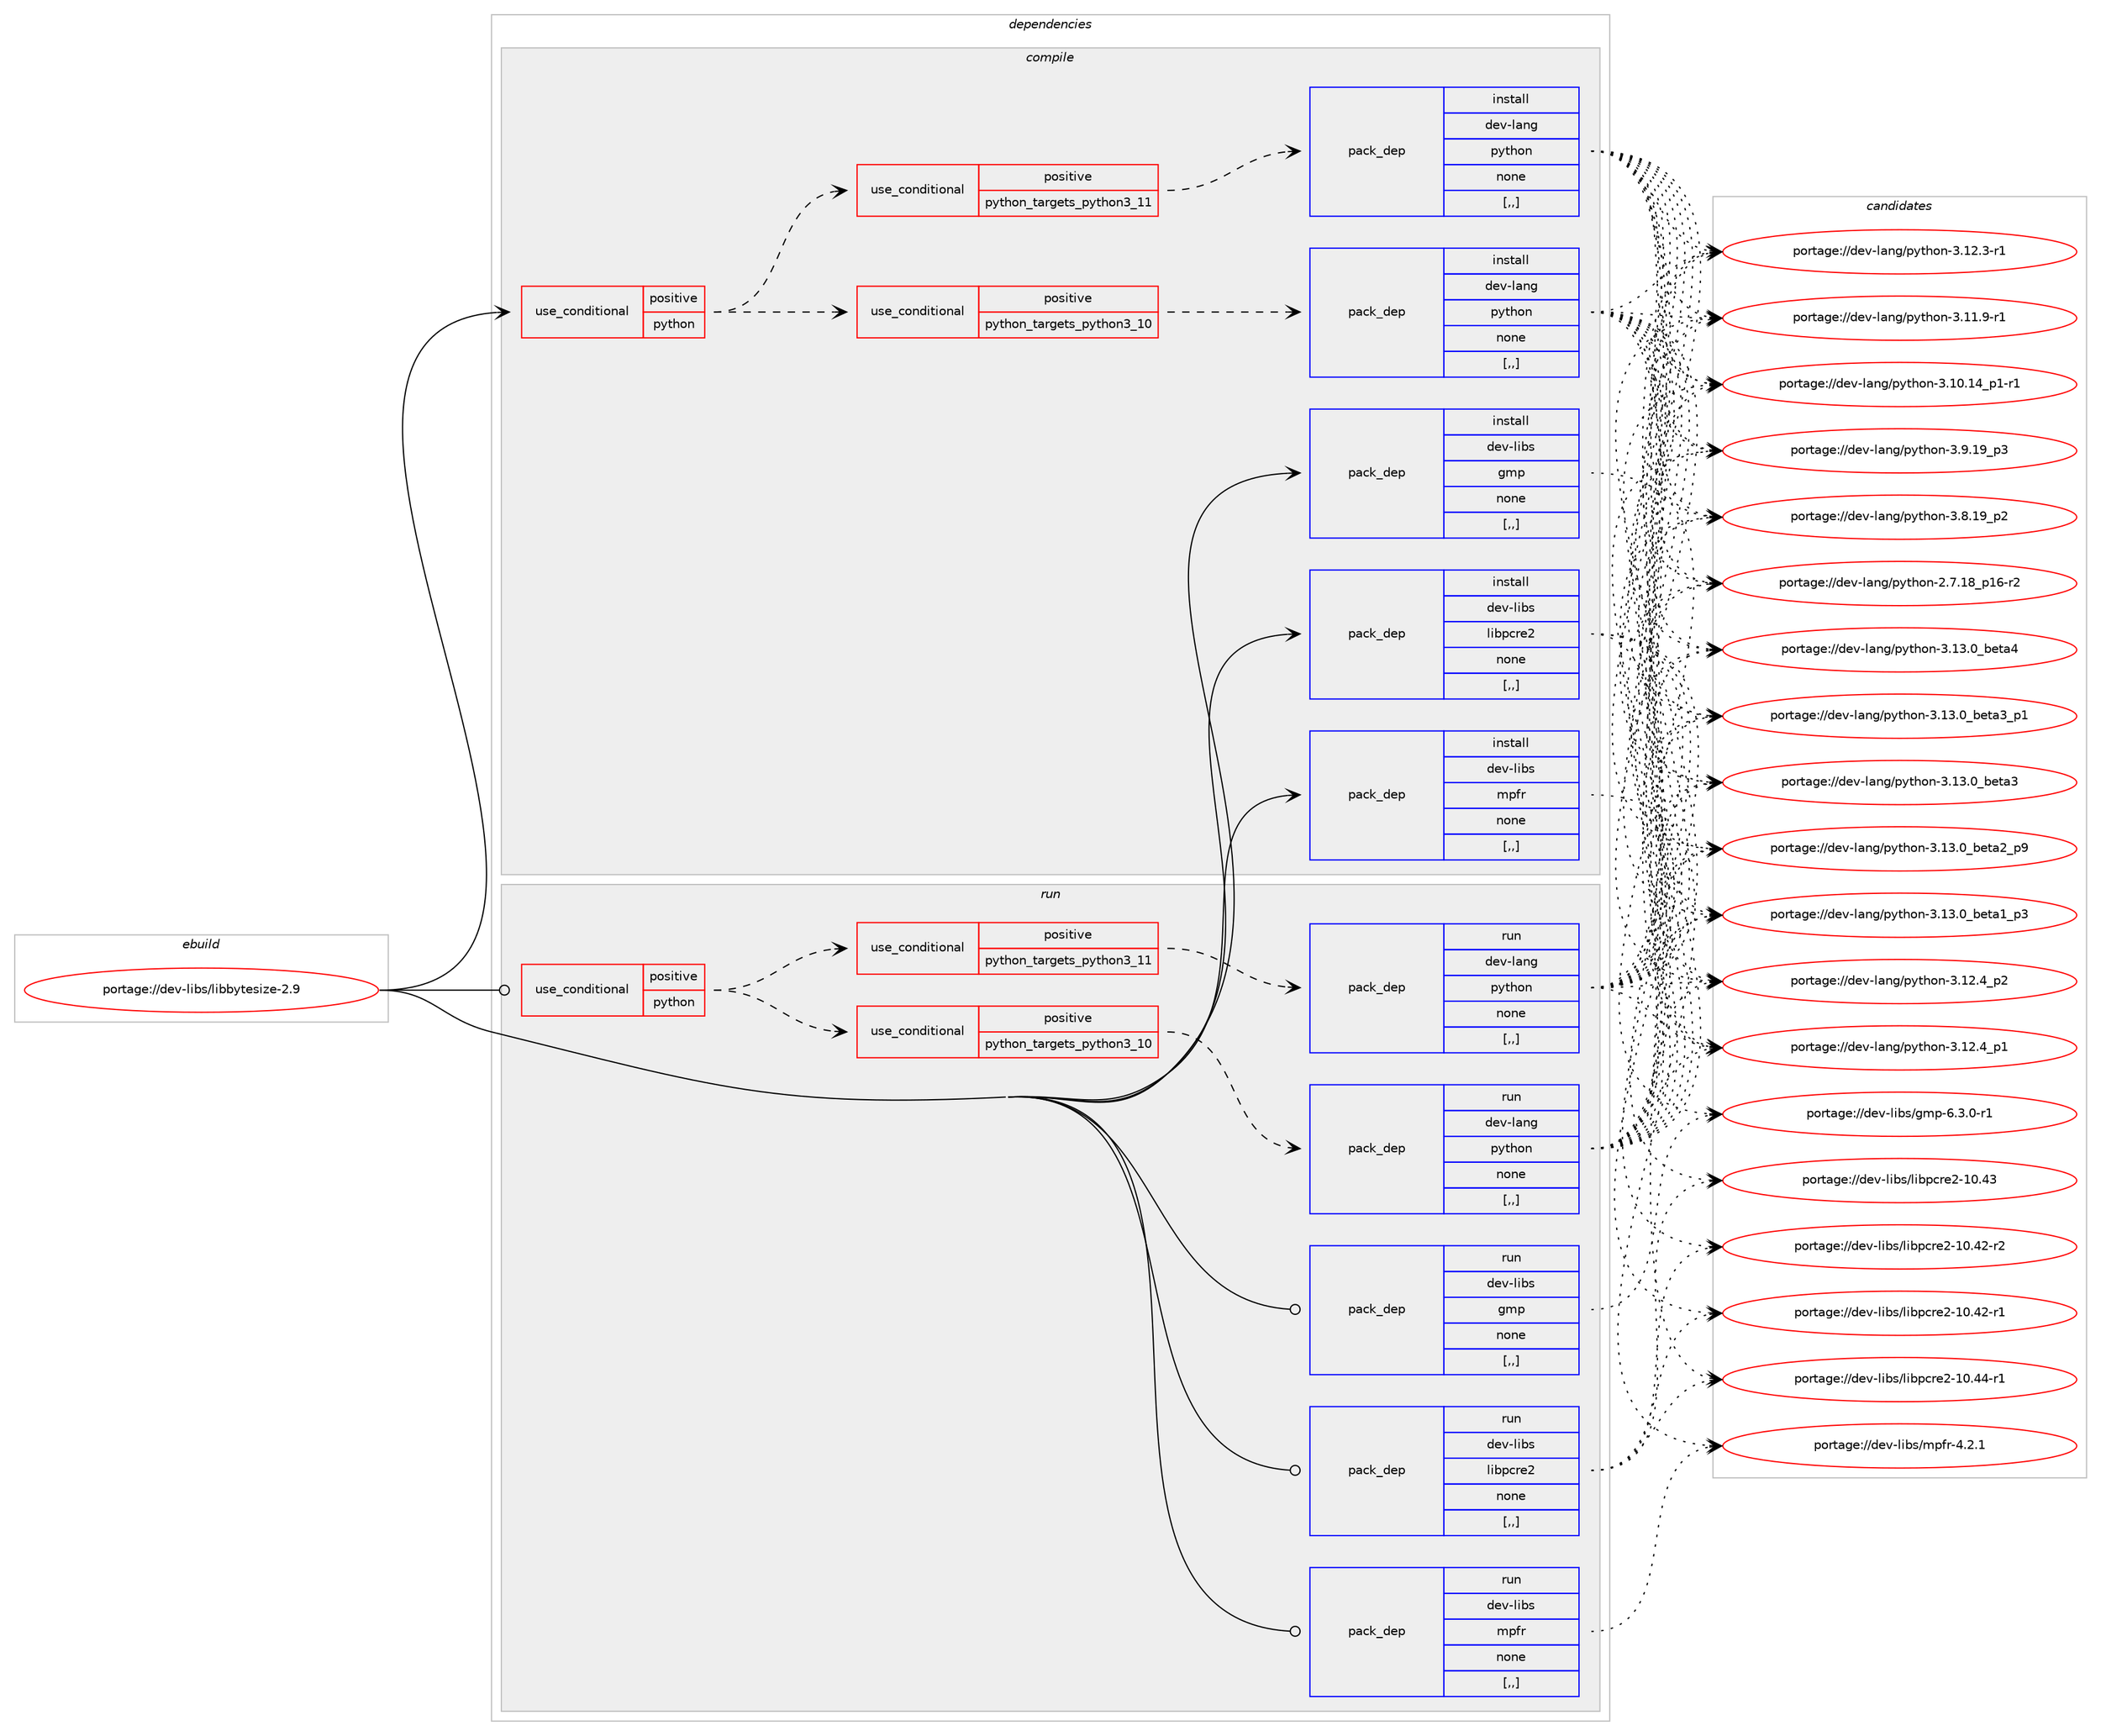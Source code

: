 digraph prolog {

# *************
# Graph options
# *************

newrank=true;
concentrate=true;
compound=true;
graph [rankdir=LR,fontname=Helvetica,fontsize=10,ranksep=1.5];#, ranksep=2.5, nodesep=0.2];
edge  [arrowhead=vee];
node  [fontname=Helvetica,fontsize=10];

# **********
# The ebuild
# **********

subgraph cluster_leftcol {
color=gray;
label=<<i>ebuild</i>>;
id [label="portage://dev-libs/libbytesize-2.9", color=red, width=4, href="../dev-libs/libbytesize-2.9.svg"];
}

# ****************
# The dependencies
# ****************

subgraph cluster_midcol {
color=gray;
label=<<i>dependencies</i>>;
subgraph cluster_compile {
fillcolor="#eeeeee";
style=filled;
label=<<i>compile</i>>;
subgraph cond26634 {
dependency109613 [label=<<TABLE BORDER="0" CELLBORDER="1" CELLSPACING="0" CELLPADDING="4"><TR><TD ROWSPAN="3" CELLPADDING="10">use_conditional</TD></TR><TR><TD>positive</TD></TR><TR><TD>python</TD></TR></TABLE>>, shape=none, color=red];
subgraph cond26635 {
dependency109614 [label=<<TABLE BORDER="0" CELLBORDER="1" CELLSPACING="0" CELLPADDING="4"><TR><TD ROWSPAN="3" CELLPADDING="10">use_conditional</TD></TR><TR><TD>positive</TD></TR><TR><TD>python_targets_python3_10</TD></TR></TABLE>>, shape=none, color=red];
subgraph pack81790 {
dependency109615 [label=<<TABLE BORDER="0" CELLBORDER="1" CELLSPACING="0" CELLPADDING="4" WIDTH="220"><TR><TD ROWSPAN="6" CELLPADDING="30">pack_dep</TD></TR><TR><TD WIDTH="110">install</TD></TR><TR><TD>dev-lang</TD></TR><TR><TD>python</TD></TR><TR><TD>none</TD></TR><TR><TD>[,,]</TD></TR></TABLE>>, shape=none, color=blue];
}
dependency109614:e -> dependency109615:w [weight=20,style="dashed",arrowhead="vee"];
}
dependency109613:e -> dependency109614:w [weight=20,style="dashed",arrowhead="vee"];
subgraph cond26636 {
dependency109616 [label=<<TABLE BORDER="0" CELLBORDER="1" CELLSPACING="0" CELLPADDING="4"><TR><TD ROWSPAN="3" CELLPADDING="10">use_conditional</TD></TR><TR><TD>positive</TD></TR><TR><TD>python_targets_python3_11</TD></TR></TABLE>>, shape=none, color=red];
subgraph pack81791 {
dependency109617 [label=<<TABLE BORDER="0" CELLBORDER="1" CELLSPACING="0" CELLPADDING="4" WIDTH="220"><TR><TD ROWSPAN="6" CELLPADDING="30">pack_dep</TD></TR><TR><TD WIDTH="110">install</TD></TR><TR><TD>dev-lang</TD></TR><TR><TD>python</TD></TR><TR><TD>none</TD></TR><TR><TD>[,,]</TD></TR></TABLE>>, shape=none, color=blue];
}
dependency109616:e -> dependency109617:w [weight=20,style="dashed",arrowhead="vee"];
}
dependency109613:e -> dependency109616:w [weight=20,style="dashed",arrowhead="vee"];
}
id:e -> dependency109613:w [weight=20,style="solid",arrowhead="vee"];
subgraph pack81792 {
dependency109618 [label=<<TABLE BORDER="0" CELLBORDER="1" CELLSPACING="0" CELLPADDING="4" WIDTH="220"><TR><TD ROWSPAN="6" CELLPADDING="30">pack_dep</TD></TR><TR><TD WIDTH="110">install</TD></TR><TR><TD>dev-libs</TD></TR><TR><TD>gmp</TD></TR><TR><TD>none</TD></TR><TR><TD>[,,]</TD></TR></TABLE>>, shape=none, color=blue];
}
id:e -> dependency109618:w [weight=20,style="solid",arrowhead="vee"];
subgraph pack81793 {
dependency109619 [label=<<TABLE BORDER="0" CELLBORDER="1" CELLSPACING="0" CELLPADDING="4" WIDTH="220"><TR><TD ROWSPAN="6" CELLPADDING="30">pack_dep</TD></TR><TR><TD WIDTH="110">install</TD></TR><TR><TD>dev-libs</TD></TR><TR><TD>libpcre2</TD></TR><TR><TD>none</TD></TR><TR><TD>[,,]</TD></TR></TABLE>>, shape=none, color=blue];
}
id:e -> dependency109619:w [weight=20,style="solid",arrowhead="vee"];
subgraph pack81794 {
dependency109620 [label=<<TABLE BORDER="0" CELLBORDER="1" CELLSPACING="0" CELLPADDING="4" WIDTH="220"><TR><TD ROWSPAN="6" CELLPADDING="30">pack_dep</TD></TR><TR><TD WIDTH="110">install</TD></TR><TR><TD>dev-libs</TD></TR><TR><TD>mpfr</TD></TR><TR><TD>none</TD></TR><TR><TD>[,,]</TD></TR></TABLE>>, shape=none, color=blue];
}
id:e -> dependency109620:w [weight=20,style="solid",arrowhead="vee"];
}
subgraph cluster_compileandrun {
fillcolor="#eeeeee";
style=filled;
label=<<i>compile and run</i>>;
}
subgraph cluster_run {
fillcolor="#eeeeee";
style=filled;
label=<<i>run</i>>;
subgraph cond26637 {
dependency109621 [label=<<TABLE BORDER="0" CELLBORDER="1" CELLSPACING="0" CELLPADDING="4"><TR><TD ROWSPAN="3" CELLPADDING="10">use_conditional</TD></TR><TR><TD>positive</TD></TR><TR><TD>python</TD></TR></TABLE>>, shape=none, color=red];
subgraph cond26638 {
dependency109622 [label=<<TABLE BORDER="0" CELLBORDER="1" CELLSPACING="0" CELLPADDING="4"><TR><TD ROWSPAN="3" CELLPADDING="10">use_conditional</TD></TR><TR><TD>positive</TD></TR><TR><TD>python_targets_python3_10</TD></TR></TABLE>>, shape=none, color=red];
subgraph pack81795 {
dependency109623 [label=<<TABLE BORDER="0" CELLBORDER="1" CELLSPACING="0" CELLPADDING="4" WIDTH="220"><TR><TD ROWSPAN="6" CELLPADDING="30">pack_dep</TD></TR><TR><TD WIDTH="110">run</TD></TR><TR><TD>dev-lang</TD></TR><TR><TD>python</TD></TR><TR><TD>none</TD></TR><TR><TD>[,,]</TD></TR></TABLE>>, shape=none, color=blue];
}
dependency109622:e -> dependency109623:w [weight=20,style="dashed",arrowhead="vee"];
}
dependency109621:e -> dependency109622:w [weight=20,style="dashed",arrowhead="vee"];
subgraph cond26639 {
dependency109624 [label=<<TABLE BORDER="0" CELLBORDER="1" CELLSPACING="0" CELLPADDING="4"><TR><TD ROWSPAN="3" CELLPADDING="10">use_conditional</TD></TR><TR><TD>positive</TD></TR><TR><TD>python_targets_python3_11</TD></TR></TABLE>>, shape=none, color=red];
subgraph pack81796 {
dependency109625 [label=<<TABLE BORDER="0" CELLBORDER="1" CELLSPACING="0" CELLPADDING="4" WIDTH="220"><TR><TD ROWSPAN="6" CELLPADDING="30">pack_dep</TD></TR><TR><TD WIDTH="110">run</TD></TR><TR><TD>dev-lang</TD></TR><TR><TD>python</TD></TR><TR><TD>none</TD></TR><TR><TD>[,,]</TD></TR></TABLE>>, shape=none, color=blue];
}
dependency109624:e -> dependency109625:w [weight=20,style="dashed",arrowhead="vee"];
}
dependency109621:e -> dependency109624:w [weight=20,style="dashed",arrowhead="vee"];
}
id:e -> dependency109621:w [weight=20,style="solid",arrowhead="odot"];
subgraph pack81797 {
dependency109626 [label=<<TABLE BORDER="0" CELLBORDER="1" CELLSPACING="0" CELLPADDING="4" WIDTH="220"><TR><TD ROWSPAN="6" CELLPADDING="30">pack_dep</TD></TR><TR><TD WIDTH="110">run</TD></TR><TR><TD>dev-libs</TD></TR><TR><TD>gmp</TD></TR><TR><TD>none</TD></TR><TR><TD>[,,]</TD></TR></TABLE>>, shape=none, color=blue];
}
id:e -> dependency109626:w [weight=20,style="solid",arrowhead="odot"];
subgraph pack81798 {
dependency109627 [label=<<TABLE BORDER="0" CELLBORDER="1" CELLSPACING="0" CELLPADDING="4" WIDTH="220"><TR><TD ROWSPAN="6" CELLPADDING="30">pack_dep</TD></TR><TR><TD WIDTH="110">run</TD></TR><TR><TD>dev-libs</TD></TR><TR><TD>libpcre2</TD></TR><TR><TD>none</TD></TR><TR><TD>[,,]</TD></TR></TABLE>>, shape=none, color=blue];
}
id:e -> dependency109627:w [weight=20,style="solid",arrowhead="odot"];
subgraph pack81799 {
dependency109628 [label=<<TABLE BORDER="0" CELLBORDER="1" CELLSPACING="0" CELLPADDING="4" WIDTH="220"><TR><TD ROWSPAN="6" CELLPADDING="30">pack_dep</TD></TR><TR><TD WIDTH="110">run</TD></TR><TR><TD>dev-libs</TD></TR><TR><TD>mpfr</TD></TR><TR><TD>none</TD></TR><TR><TD>[,,]</TD></TR></TABLE>>, shape=none, color=blue];
}
id:e -> dependency109628:w [weight=20,style="solid",arrowhead="odot"];
}
}

# **************
# The candidates
# **************

subgraph cluster_choices {
rank=same;
color=gray;
label=<<i>candidates</i>>;

subgraph choice81790 {
color=black;
nodesep=1;
choice1001011184510897110103471121211161041111104551464951464895981011169752 [label="portage://dev-lang/python-3.13.0_beta4", color=red, width=4,href="../dev-lang/python-3.13.0_beta4.svg"];
choice10010111845108971101034711212111610411111045514649514648959810111697519511249 [label="portage://dev-lang/python-3.13.0_beta3_p1", color=red, width=4,href="../dev-lang/python-3.13.0_beta3_p1.svg"];
choice1001011184510897110103471121211161041111104551464951464895981011169751 [label="portage://dev-lang/python-3.13.0_beta3", color=red, width=4,href="../dev-lang/python-3.13.0_beta3.svg"];
choice10010111845108971101034711212111610411111045514649514648959810111697509511257 [label="portage://dev-lang/python-3.13.0_beta2_p9", color=red, width=4,href="../dev-lang/python-3.13.0_beta2_p9.svg"];
choice10010111845108971101034711212111610411111045514649514648959810111697499511251 [label="portage://dev-lang/python-3.13.0_beta1_p3", color=red, width=4,href="../dev-lang/python-3.13.0_beta1_p3.svg"];
choice100101118451089711010347112121116104111110455146495046529511250 [label="portage://dev-lang/python-3.12.4_p2", color=red, width=4,href="../dev-lang/python-3.12.4_p2.svg"];
choice100101118451089711010347112121116104111110455146495046529511249 [label="portage://dev-lang/python-3.12.4_p1", color=red, width=4,href="../dev-lang/python-3.12.4_p1.svg"];
choice100101118451089711010347112121116104111110455146495046514511449 [label="portage://dev-lang/python-3.12.3-r1", color=red, width=4,href="../dev-lang/python-3.12.3-r1.svg"];
choice100101118451089711010347112121116104111110455146494946574511449 [label="portage://dev-lang/python-3.11.9-r1", color=red, width=4,href="../dev-lang/python-3.11.9-r1.svg"];
choice100101118451089711010347112121116104111110455146494846495295112494511449 [label="portage://dev-lang/python-3.10.14_p1-r1", color=red, width=4,href="../dev-lang/python-3.10.14_p1-r1.svg"];
choice100101118451089711010347112121116104111110455146574649579511251 [label="portage://dev-lang/python-3.9.19_p3", color=red, width=4,href="../dev-lang/python-3.9.19_p3.svg"];
choice100101118451089711010347112121116104111110455146564649579511250 [label="portage://dev-lang/python-3.8.19_p2", color=red, width=4,href="../dev-lang/python-3.8.19_p2.svg"];
choice100101118451089711010347112121116104111110455046554649569511249544511450 [label="portage://dev-lang/python-2.7.18_p16-r2", color=red, width=4,href="../dev-lang/python-2.7.18_p16-r2.svg"];
dependency109615:e -> choice1001011184510897110103471121211161041111104551464951464895981011169752:w [style=dotted,weight="100"];
dependency109615:e -> choice10010111845108971101034711212111610411111045514649514648959810111697519511249:w [style=dotted,weight="100"];
dependency109615:e -> choice1001011184510897110103471121211161041111104551464951464895981011169751:w [style=dotted,weight="100"];
dependency109615:e -> choice10010111845108971101034711212111610411111045514649514648959810111697509511257:w [style=dotted,weight="100"];
dependency109615:e -> choice10010111845108971101034711212111610411111045514649514648959810111697499511251:w [style=dotted,weight="100"];
dependency109615:e -> choice100101118451089711010347112121116104111110455146495046529511250:w [style=dotted,weight="100"];
dependency109615:e -> choice100101118451089711010347112121116104111110455146495046529511249:w [style=dotted,weight="100"];
dependency109615:e -> choice100101118451089711010347112121116104111110455146495046514511449:w [style=dotted,weight="100"];
dependency109615:e -> choice100101118451089711010347112121116104111110455146494946574511449:w [style=dotted,weight="100"];
dependency109615:e -> choice100101118451089711010347112121116104111110455146494846495295112494511449:w [style=dotted,weight="100"];
dependency109615:e -> choice100101118451089711010347112121116104111110455146574649579511251:w [style=dotted,weight="100"];
dependency109615:e -> choice100101118451089711010347112121116104111110455146564649579511250:w [style=dotted,weight="100"];
dependency109615:e -> choice100101118451089711010347112121116104111110455046554649569511249544511450:w [style=dotted,weight="100"];
}
subgraph choice81791 {
color=black;
nodesep=1;
choice1001011184510897110103471121211161041111104551464951464895981011169752 [label="portage://dev-lang/python-3.13.0_beta4", color=red, width=4,href="../dev-lang/python-3.13.0_beta4.svg"];
choice10010111845108971101034711212111610411111045514649514648959810111697519511249 [label="portage://dev-lang/python-3.13.0_beta3_p1", color=red, width=4,href="../dev-lang/python-3.13.0_beta3_p1.svg"];
choice1001011184510897110103471121211161041111104551464951464895981011169751 [label="portage://dev-lang/python-3.13.0_beta3", color=red, width=4,href="../dev-lang/python-3.13.0_beta3.svg"];
choice10010111845108971101034711212111610411111045514649514648959810111697509511257 [label="portage://dev-lang/python-3.13.0_beta2_p9", color=red, width=4,href="../dev-lang/python-3.13.0_beta2_p9.svg"];
choice10010111845108971101034711212111610411111045514649514648959810111697499511251 [label="portage://dev-lang/python-3.13.0_beta1_p3", color=red, width=4,href="../dev-lang/python-3.13.0_beta1_p3.svg"];
choice100101118451089711010347112121116104111110455146495046529511250 [label="portage://dev-lang/python-3.12.4_p2", color=red, width=4,href="../dev-lang/python-3.12.4_p2.svg"];
choice100101118451089711010347112121116104111110455146495046529511249 [label="portage://dev-lang/python-3.12.4_p1", color=red, width=4,href="../dev-lang/python-3.12.4_p1.svg"];
choice100101118451089711010347112121116104111110455146495046514511449 [label="portage://dev-lang/python-3.12.3-r1", color=red, width=4,href="../dev-lang/python-3.12.3-r1.svg"];
choice100101118451089711010347112121116104111110455146494946574511449 [label="portage://dev-lang/python-3.11.9-r1", color=red, width=4,href="../dev-lang/python-3.11.9-r1.svg"];
choice100101118451089711010347112121116104111110455146494846495295112494511449 [label="portage://dev-lang/python-3.10.14_p1-r1", color=red, width=4,href="../dev-lang/python-3.10.14_p1-r1.svg"];
choice100101118451089711010347112121116104111110455146574649579511251 [label="portage://dev-lang/python-3.9.19_p3", color=red, width=4,href="../dev-lang/python-3.9.19_p3.svg"];
choice100101118451089711010347112121116104111110455146564649579511250 [label="portage://dev-lang/python-3.8.19_p2", color=red, width=4,href="../dev-lang/python-3.8.19_p2.svg"];
choice100101118451089711010347112121116104111110455046554649569511249544511450 [label="portage://dev-lang/python-2.7.18_p16-r2", color=red, width=4,href="../dev-lang/python-2.7.18_p16-r2.svg"];
dependency109617:e -> choice1001011184510897110103471121211161041111104551464951464895981011169752:w [style=dotted,weight="100"];
dependency109617:e -> choice10010111845108971101034711212111610411111045514649514648959810111697519511249:w [style=dotted,weight="100"];
dependency109617:e -> choice1001011184510897110103471121211161041111104551464951464895981011169751:w [style=dotted,weight="100"];
dependency109617:e -> choice10010111845108971101034711212111610411111045514649514648959810111697509511257:w [style=dotted,weight="100"];
dependency109617:e -> choice10010111845108971101034711212111610411111045514649514648959810111697499511251:w [style=dotted,weight="100"];
dependency109617:e -> choice100101118451089711010347112121116104111110455146495046529511250:w [style=dotted,weight="100"];
dependency109617:e -> choice100101118451089711010347112121116104111110455146495046529511249:w [style=dotted,weight="100"];
dependency109617:e -> choice100101118451089711010347112121116104111110455146495046514511449:w [style=dotted,weight="100"];
dependency109617:e -> choice100101118451089711010347112121116104111110455146494946574511449:w [style=dotted,weight="100"];
dependency109617:e -> choice100101118451089711010347112121116104111110455146494846495295112494511449:w [style=dotted,weight="100"];
dependency109617:e -> choice100101118451089711010347112121116104111110455146574649579511251:w [style=dotted,weight="100"];
dependency109617:e -> choice100101118451089711010347112121116104111110455146564649579511250:w [style=dotted,weight="100"];
dependency109617:e -> choice100101118451089711010347112121116104111110455046554649569511249544511450:w [style=dotted,weight="100"];
}
subgraph choice81792 {
color=black;
nodesep=1;
choice1001011184510810598115471031091124554465146484511449 [label="portage://dev-libs/gmp-6.3.0-r1", color=red, width=4,href="../dev-libs/gmp-6.3.0-r1.svg"];
dependency109618:e -> choice1001011184510810598115471031091124554465146484511449:w [style=dotted,weight="100"];
}
subgraph choice81793 {
color=black;
nodesep=1;
choice1001011184510810598115471081059811299114101504549484652524511449 [label="portage://dev-libs/libpcre2-10.44-r1", color=red, width=4,href="../dev-libs/libpcre2-10.44-r1.svg"];
choice100101118451081059811547108105981129911410150454948465251 [label="portage://dev-libs/libpcre2-10.43", color=red, width=4,href="../dev-libs/libpcre2-10.43.svg"];
choice1001011184510810598115471081059811299114101504549484652504511450 [label="portage://dev-libs/libpcre2-10.42-r2", color=red, width=4,href="../dev-libs/libpcre2-10.42-r2.svg"];
choice1001011184510810598115471081059811299114101504549484652504511449 [label="portage://dev-libs/libpcre2-10.42-r1", color=red, width=4,href="../dev-libs/libpcre2-10.42-r1.svg"];
dependency109619:e -> choice1001011184510810598115471081059811299114101504549484652524511449:w [style=dotted,weight="100"];
dependency109619:e -> choice100101118451081059811547108105981129911410150454948465251:w [style=dotted,weight="100"];
dependency109619:e -> choice1001011184510810598115471081059811299114101504549484652504511450:w [style=dotted,weight="100"];
dependency109619:e -> choice1001011184510810598115471081059811299114101504549484652504511449:w [style=dotted,weight="100"];
}
subgraph choice81794 {
color=black;
nodesep=1;
choice100101118451081059811547109112102114455246504649 [label="portage://dev-libs/mpfr-4.2.1", color=red, width=4,href="../dev-libs/mpfr-4.2.1.svg"];
dependency109620:e -> choice100101118451081059811547109112102114455246504649:w [style=dotted,weight="100"];
}
subgraph choice81795 {
color=black;
nodesep=1;
choice1001011184510897110103471121211161041111104551464951464895981011169752 [label="portage://dev-lang/python-3.13.0_beta4", color=red, width=4,href="../dev-lang/python-3.13.0_beta4.svg"];
choice10010111845108971101034711212111610411111045514649514648959810111697519511249 [label="portage://dev-lang/python-3.13.0_beta3_p1", color=red, width=4,href="../dev-lang/python-3.13.0_beta3_p1.svg"];
choice1001011184510897110103471121211161041111104551464951464895981011169751 [label="portage://dev-lang/python-3.13.0_beta3", color=red, width=4,href="../dev-lang/python-3.13.0_beta3.svg"];
choice10010111845108971101034711212111610411111045514649514648959810111697509511257 [label="portage://dev-lang/python-3.13.0_beta2_p9", color=red, width=4,href="../dev-lang/python-3.13.0_beta2_p9.svg"];
choice10010111845108971101034711212111610411111045514649514648959810111697499511251 [label="portage://dev-lang/python-3.13.0_beta1_p3", color=red, width=4,href="../dev-lang/python-3.13.0_beta1_p3.svg"];
choice100101118451089711010347112121116104111110455146495046529511250 [label="portage://dev-lang/python-3.12.4_p2", color=red, width=4,href="../dev-lang/python-3.12.4_p2.svg"];
choice100101118451089711010347112121116104111110455146495046529511249 [label="portage://dev-lang/python-3.12.4_p1", color=red, width=4,href="../dev-lang/python-3.12.4_p1.svg"];
choice100101118451089711010347112121116104111110455146495046514511449 [label="portage://dev-lang/python-3.12.3-r1", color=red, width=4,href="../dev-lang/python-3.12.3-r1.svg"];
choice100101118451089711010347112121116104111110455146494946574511449 [label="portage://dev-lang/python-3.11.9-r1", color=red, width=4,href="../dev-lang/python-3.11.9-r1.svg"];
choice100101118451089711010347112121116104111110455146494846495295112494511449 [label="portage://dev-lang/python-3.10.14_p1-r1", color=red, width=4,href="../dev-lang/python-3.10.14_p1-r1.svg"];
choice100101118451089711010347112121116104111110455146574649579511251 [label="portage://dev-lang/python-3.9.19_p3", color=red, width=4,href="../dev-lang/python-3.9.19_p3.svg"];
choice100101118451089711010347112121116104111110455146564649579511250 [label="portage://dev-lang/python-3.8.19_p2", color=red, width=4,href="../dev-lang/python-3.8.19_p2.svg"];
choice100101118451089711010347112121116104111110455046554649569511249544511450 [label="portage://dev-lang/python-2.7.18_p16-r2", color=red, width=4,href="../dev-lang/python-2.7.18_p16-r2.svg"];
dependency109623:e -> choice1001011184510897110103471121211161041111104551464951464895981011169752:w [style=dotted,weight="100"];
dependency109623:e -> choice10010111845108971101034711212111610411111045514649514648959810111697519511249:w [style=dotted,weight="100"];
dependency109623:e -> choice1001011184510897110103471121211161041111104551464951464895981011169751:w [style=dotted,weight="100"];
dependency109623:e -> choice10010111845108971101034711212111610411111045514649514648959810111697509511257:w [style=dotted,weight="100"];
dependency109623:e -> choice10010111845108971101034711212111610411111045514649514648959810111697499511251:w [style=dotted,weight="100"];
dependency109623:e -> choice100101118451089711010347112121116104111110455146495046529511250:w [style=dotted,weight="100"];
dependency109623:e -> choice100101118451089711010347112121116104111110455146495046529511249:w [style=dotted,weight="100"];
dependency109623:e -> choice100101118451089711010347112121116104111110455146495046514511449:w [style=dotted,weight="100"];
dependency109623:e -> choice100101118451089711010347112121116104111110455146494946574511449:w [style=dotted,weight="100"];
dependency109623:e -> choice100101118451089711010347112121116104111110455146494846495295112494511449:w [style=dotted,weight="100"];
dependency109623:e -> choice100101118451089711010347112121116104111110455146574649579511251:w [style=dotted,weight="100"];
dependency109623:e -> choice100101118451089711010347112121116104111110455146564649579511250:w [style=dotted,weight="100"];
dependency109623:e -> choice100101118451089711010347112121116104111110455046554649569511249544511450:w [style=dotted,weight="100"];
}
subgraph choice81796 {
color=black;
nodesep=1;
choice1001011184510897110103471121211161041111104551464951464895981011169752 [label="portage://dev-lang/python-3.13.0_beta4", color=red, width=4,href="../dev-lang/python-3.13.0_beta4.svg"];
choice10010111845108971101034711212111610411111045514649514648959810111697519511249 [label="portage://dev-lang/python-3.13.0_beta3_p1", color=red, width=4,href="../dev-lang/python-3.13.0_beta3_p1.svg"];
choice1001011184510897110103471121211161041111104551464951464895981011169751 [label="portage://dev-lang/python-3.13.0_beta3", color=red, width=4,href="../dev-lang/python-3.13.0_beta3.svg"];
choice10010111845108971101034711212111610411111045514649514648959810111697509511257 [label="portage://dev-lang/python-3.13.0_beta2_p9", color=red, width=4,href="../dev-lang/python-3.13.0_beta2_p9.svg"];
choice10010111845108971101034711212111610411111045514649514648959810111697499511251 [label="portage://dev-lang/python-3.13.0_beta1_p3", color=red, width=4,href="../dev-lang/python-3.13.0_beta1_p3.svg"];
choice100101118451089711010347112121116104111110455146495046529511250 [label="portage://dev-lang/python-3.12.4_p2", color=red, width=4,href="../dev-lang/python-3.12.4_p2.svg"];
choice100101118451089711010347112121116104111110455146495046529511249 [label="portage://dev-lang/python-3.12.4_p1", color=red, width=4,href="../dev-lang/python-3.12.4_p1.svg"];
choice100101118451089711010347112121116104111110455146495046514511449 [label="portage://dev-lang/python-3.12.3-r1", color=red, width=4,href="../dev-lang/python-3.12.3-r1.svg"];
choice100101118451089711010347112121116104111110455146494946574511449 [label="portage://dev-lang/python-3.11.9-r1", color=red, width=4,href="../dev-lang/python-3.11.9-r1.svg"];
choice100101118451089711010347112121116104111110455146494846495295112494511449 [label="portage://dev-lang/python-3.10.14_p1-r1", color=red, width=4,href="../dev-lang/python-3.10.14_p1-r1.svg"];
choice100101118451089711010347112121116104111110455146574649579511251 [label="portage://dev-lang/python-3.9.19_p3", color=red, width=4,href="../dev-lang/python-3.9.19_p3.svg"];
choice100101118451089711010347112121116104111110455146564649579511250 [label="portage://dev-lang/python-3.8.19_p2", color=red, width=4,href="../dev-lang/python-3.8.19_p2.svg"];
choice100101118451089711010347112121116104111110455046554649569511249544511450 [label="portage://dev-lang/python-2.7.18_p16-r2", color=red, width=4,href="../dev-lang/python-2.7.18_p16-r2.svg"];
dependency109625:e -> choice1001011184510897110103471121211161041111104551464951464895981011169752:w [style=dotted,weight="100"];
dependency109625:e -> choice10010111845108971101034711212111610411111045514649514648959810111697519511249:w [style=dotted,weight="100"];
dependency109625:e -> choice1001011184510897110103471121211161041111104551464951464895981011169751:w [style=dotted,weight="100"];
dependency109625:e -> choice10010111845108971101034711212111610411111045514649514648959810111697509511257:w [style=dotted,weight="100"];
dependency109625:e -> choice10010111845108971101034711212111610411111045514649514648959810111697499511251:w [style=dotted,weight="100"];
dependency109625:e -> choice100101118451089711010347112121116104111110455146495046529511250:w [style=dotted,weight="100"];
dependency109625:e -> choice100101118451089711010347112121116104111110455146495046529511249:w [style=dotted,weight="100"];
dependency109625:e -> choice100101118451089711010347112121116104111110455146495046514511449:w [style=dotted,weight="100"];
dependency109625:e -> choice100101118451089711010347112121116104111110455146494946574511449:w [style=dotted,weight="100"];
dependency109625:e -> choice100101118451089711010347112121116104111110455146494846495295112494511449:w [style=dotted,weight="100"];
dependency109625:e -> choice100101118451089711010347112121116104111110455146574649579511251:w [style=dotted,weight="100"];
dependency109625:e -> choice100101118451089711010347112121116104111110455146564649579511250:w [style=dotted,weight="100"];
dependency109625:e -> choice100101118451089711010347112121116104111110455046554649569511249544511450:w [style=dotted,weight="100"];
}
subgraph choice81797 {
color=black;
nodesep=1;
choice1001011184510810598115471031091124554465146484511449 [label="portage://dev-libs/gmp-6.3.0-r1", color=red, width=4,href="../dev-libs/gmp-6.3.0-r1.svg"];
dependency109626:e -> choice1001011184510810598115471031091124554465146484511449:w [style=dotted,weight="100"];
}
subgraph choice81798 {
color=black;
nodesep=1;
choice1001011184510810598115471081059811299114101504549484652524511449 [label="portage://dev-libs/libpcre2-10.44-r1", color=red, width=4,href="../dev-libs/libpcre2-10.44-r1.svg"];
choice100101118451081059811547108105981129911410150454948465251 [label="portage://dev-libs/libpcre2-10.43", color=red, width=4,href="../dev-libs/libpcre2-10.43.svg"];
choice1001011184510810598115471081059811299114101504549484652504511450 [label="portage://dev-libs/libpcre2-10.42-r2", color=red, width=4,href="../dev-libs/libpcre2-10.42-r2.svg"];
choice1001011184510810598115471081059811299114101504549484652504511449 [label="portage://dev-libs/libpcre2-10.42-r1", color=red, width=4,href="../dev-libs/libpcre2-10.42-r1.svg"];
dependency109627:e -> choice1001011184510810598115471081059811299114101504549484652524511449:w [style=dotted,weight="100"];
dependency109627:e -> choice100101118451081059811547108105981129911410150454948465251:w [style=dotted,weight="100"];
dependency109627:e -> choice1001011184510810598115471081059811299114101504549484652504511450:w [style=dotted,weight="100"];
dependency109627:e -> choice1001011184510810598115471081059811299114101504549484652504511449:w [style=dotted,weight="100"];
}
subgraph choice81799 {
color=black;
nodesep=1;
choice100101118451081059811547109112102114455246504649 [label="portage://dev-libs/mpfr-4.2.1", color=red, width=4,href="../dev-libs/mpfr-4.2.1.svg"];
dependency109628:e -> choice100101118451081059811547109112102114455246504649:w [style=dotted,weight="100"];
}
}

}
